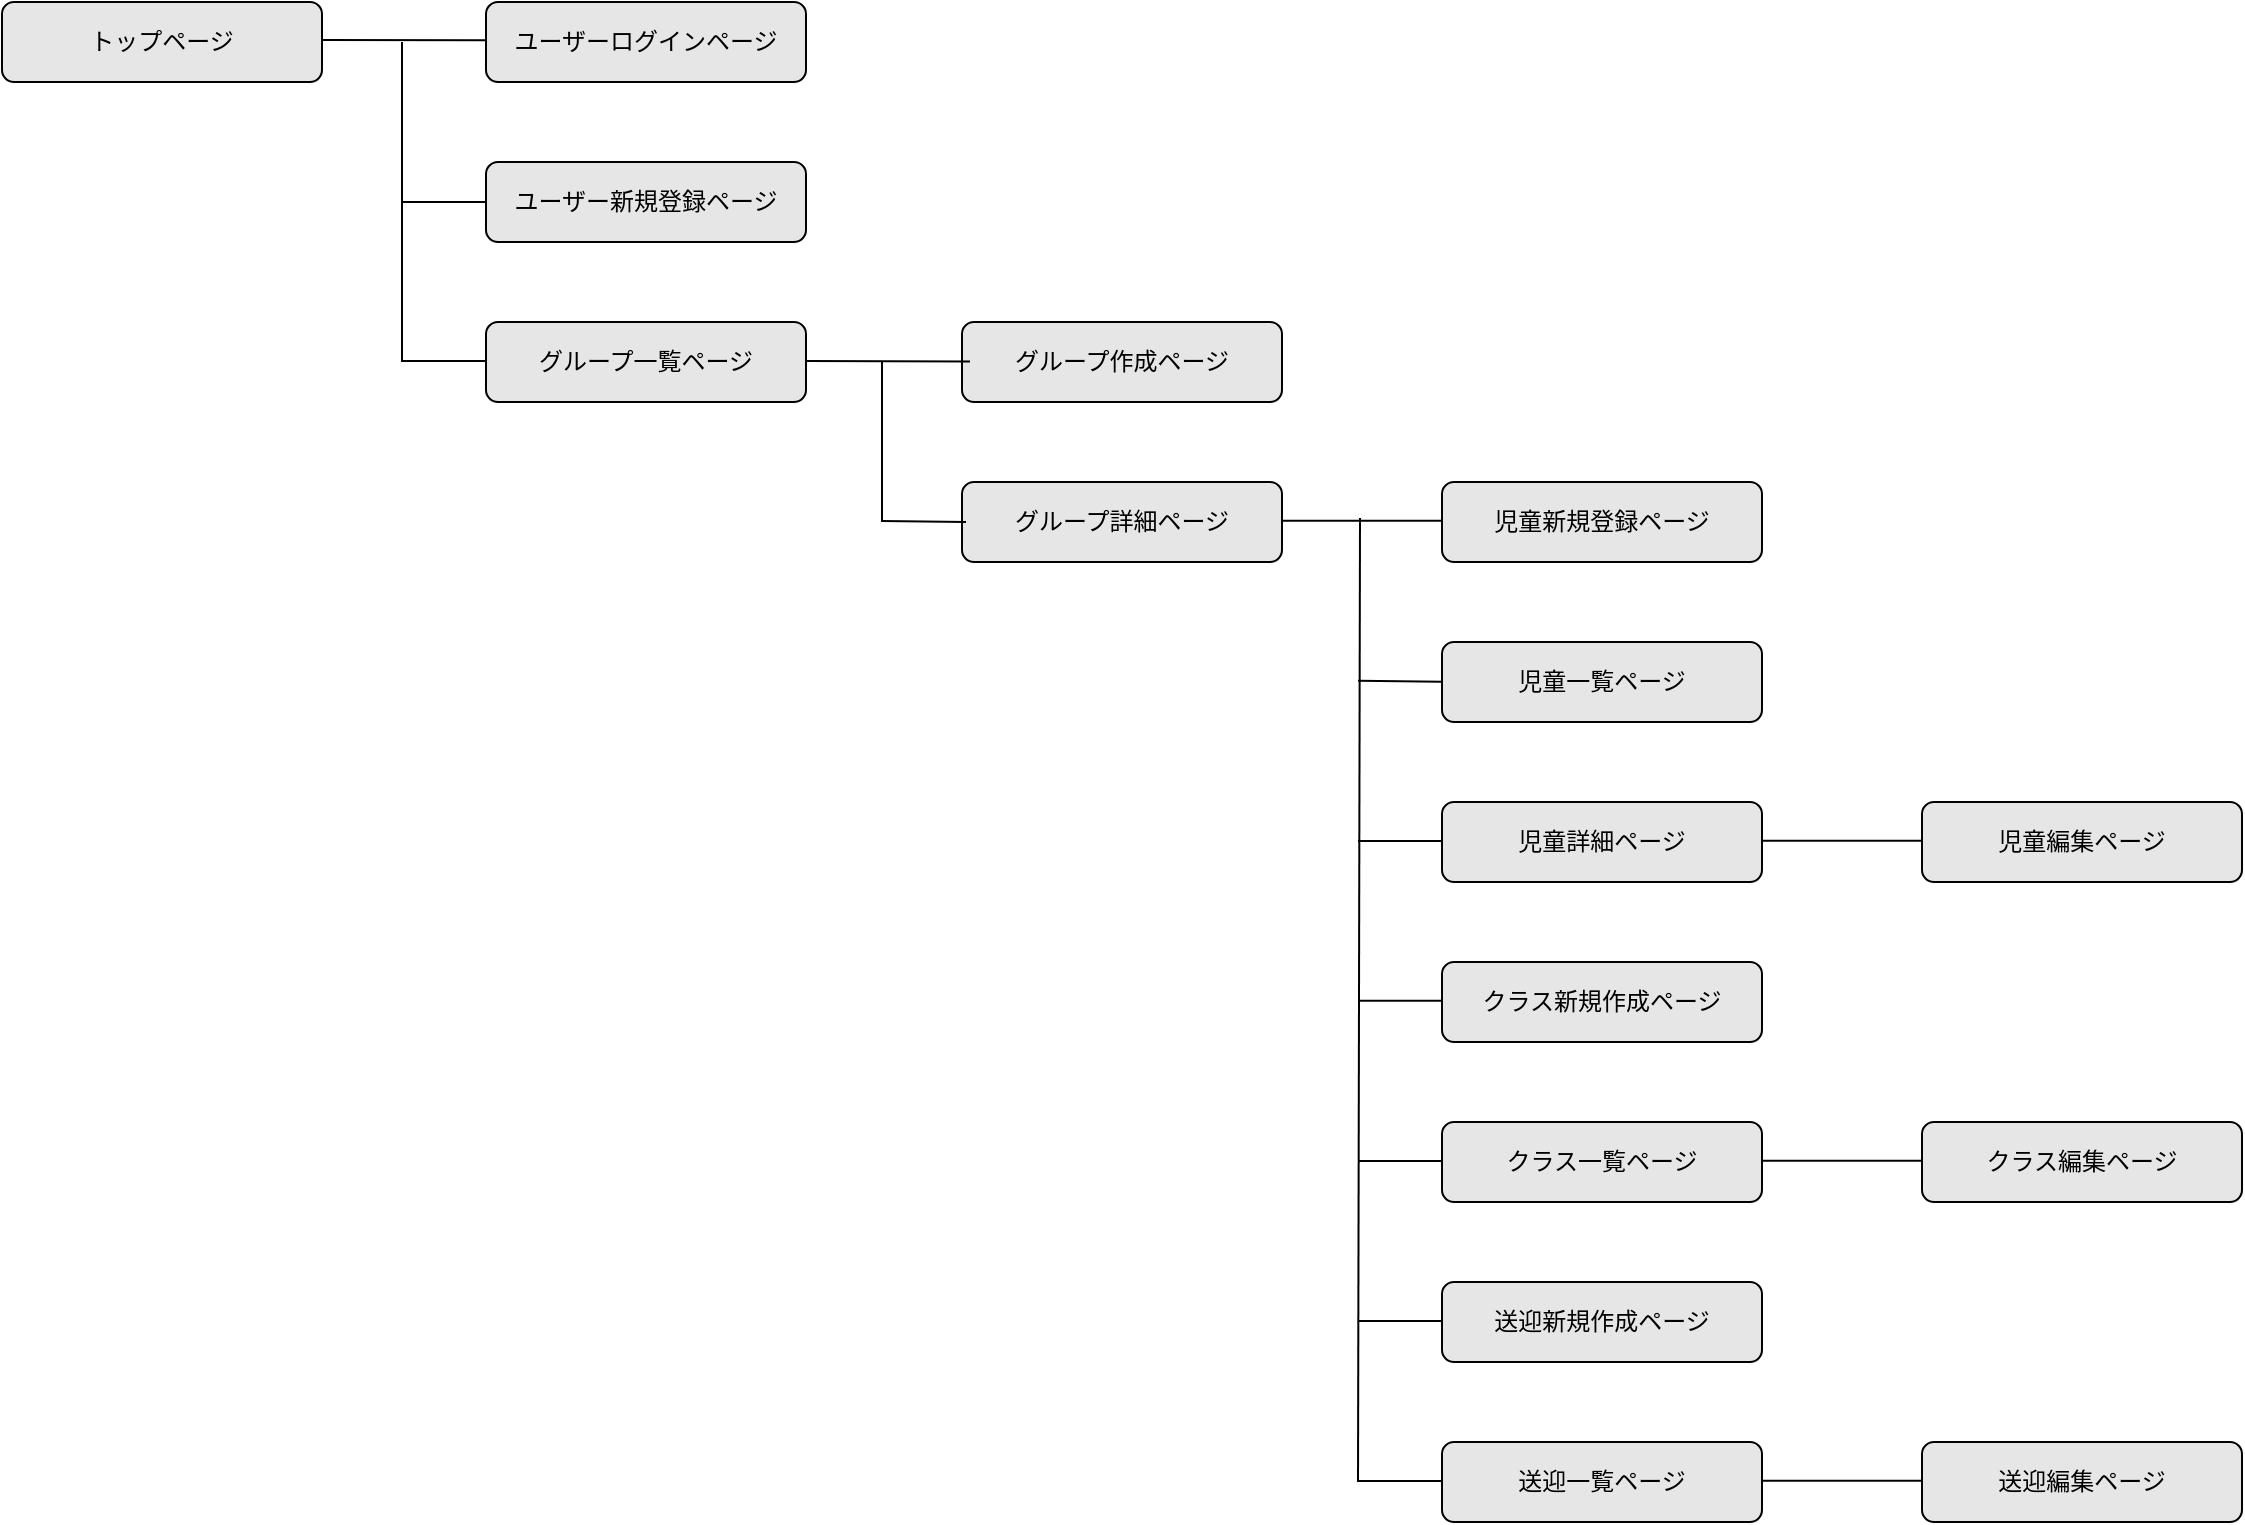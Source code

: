 <mxfile>
    <diagram id="7zO7y5w-HNMWgSmHB4d3" name="ページ1">
        <mxGraphModel dx="785" dy="711" grid="1" gridSize="10" guides="1" tooltips="1" connect="1" arrows="1" fold="1" page="1" pageScale="1" pageWidth="1169" pageHeight="827" background="#ffffff" math="0" shadow="0">
            <root>
                <mxCell id="0"/>
                <mxCell id="1" parent="0"/>
                <mxCell id="2" value="トップページ" style="rounded=1;whiteSpace=wrap;html=1;fillColor=#E6E6E6;fontColor=#000000;strokeWidth=1;strokeColor=#000000;movable=1;cloneable=1;deletable=1;snapToPoint=0;" parent="1" vertex="1">
                    <mxGeometry x="40" y="40" width="160" height="40" as="geometry"/>
                </mxCell>
                <mxCell id="3" value="グループ詳細ページ" style="rounded=1;whiteSpace=wrap;html=1;fillColor=#E6E6E6;fontColor=#000000;strokeWidth=1;strokeColor=#000000;movable=1;cloneable=1;deletable=1;snapToPoint=0;" parent="1" vertex="1">
                    <mxGeometry x="520" y="280" width="160" height="40" as="geometry"/>
                </mxCell>
                <mxCell id="4" value="ユーザー新規登録ページ" style="rounded=1;whiteSpace=wrap;html=1;fillColor=#E6E6E6;fontColor=#000000;strokeWidth=1;strokeColor=#000000;movable=1;cloneable=1;deletable=1;snapToPoint=0;" parent="1" vertex="1">
                    <mxGeometry x="282" y="120" width="160" height="40" as="geometry"/>
                </mxCell>
                <mxCell id="5" value="ユーザーログインページ" style="rounded=1;whiteSpace=wrap;html=1;fillColor=#E6E6E6;fontColor=#000000;strokeWidth=1;strokeColor=#000000;movable=1;cloneable=1;deletable=1;snapToPoint=0;" parent="1" vertex="1">
                    <mxGeometry x="282" y="40" width="160" height="40" as="geometry"/>
                </mxCell>
                <mxCell id="6" value="児童新規登録ページ" style="rounded=1;whiteSpace=wrap;html=1;fillColor=#E6E6E6;fontColor=#000000;strokeWidth=1;strokeColor=#000000;movable=1;cloneable=1;deletable=1;snapToPoint=0;" parent="1" vertex="1">
                    <mxGeometry x="760" y="280" width="160" height="40" as="geometry"/>
                </mxCell>
                <mxCell id="10" value="クラス一覧ページ" style="rounded=1;whiteSpace=wrap;html=1;fillColor=#E6E6E6;fontColor=#000000;strokeWidth=1;strokeColor=#000000;movable=1;cloneable=1;deletable=1;snapToPoint=0;" parent="1" vertex="1">
                    <mxGeometry x="760" y="600" width="160" height="40" as="geometry"/>
                </mxCell>
                <mxCell id="11" value="児童詳細ページ" style="rounded=1;whiteSpace=wrap;html=1;fillColor=#E6E6E6;fontColor=#000000;strokeWidth=1;strokeColor=#000000;movable=1;cloneable=1;deletable=1;snapToPoint=0;" parent="1" vertex="1">
                    <mxGeometry x="760" y="440" width="160" height="40" as="geometry"/>
                </mxCell>
                <mxCell id="12" value="送迎新規作成ページ" style="rounded=1;whiteSpace=wrap;html=1;fillColor=#E6E6E6;fontColor=#000000;strokeWidth=1;strokeColor=#000000;movable=1;cloneable=1;deletable=1;snapToPoint=0;" parent="1" vertex="1">
                    <mxGeometry x="760" y="680" width="160" height="40" as="geometry"/>
                </mxCell>
                <mxCell id="13" value="送迎一覧ページ" style="rounded=1;whiteSpace=wrap;html=1;fillColor=#E6E6E6;fontColor=#000000;strokeWidth=1;strokeColor=#000000;movable=1;cloneable=1;deletable=1;snapToPoint=0;" parent="1" vertex="1">
                    <mxGeometry x="760" y="760" width="160" height="40" as="geometry"/>
                </mxCell>
                <mxCell id="14" value="クラス新規作成ページ" style="rounded=1;whiteSpace=wrap;html=1;fillColor=#E6E6E6;fontColor=#000000;strokeWidth=1;strokeColor=#000000;movable=1;cloneable=1;deletable=1;snapToPoint=0;" parent="1" vertex="1">
                    <mxGeometry x="760" y="520" width="160" height="40" as="geometry"/>
                </mxCell>
                <mxCell id="15" value="送迎編集ページ" style="rounded=1;whiteSpace=wrap;html=1;fillColor=#E6E6E6;fontColor=#000000;strokeWidth=1;strokeColor=#000000;movable=1;cloneable=1;deletable=1;snapToPoint=0;" parent="1" vertex="1">
                    <mxGeometry x="1000" y="760" width="160" height="40" as="geometry"/>
                </mxCell>
                <mxCell id="16" value="クラス編集ページ" style="rounded=1;whiteSpace=wrap;html=1;fillColor=#E6E6E6;fontColor=#000000;strokeWidth=1;strokeColor=#000000;movable=1;cloneable=1;deletable=1;snapToPoint=0;" parent="1" vertex="1">
                    <mxGeometry x="1000" y="600" width="160" height="40" as="geometry"/>
                </mxCell>
                <mxCell id="18" value="児童編集ページ" style="rounded=1;whiteSpace=wrap;html=1;fillColor=#E6E6E6;fontColor=#000000;strokeWidth=1;strokeColor=#000000;movable=1;cloneable=1;deletable=1;snapToPoint=0;" parent="1" vertex="1">
                    <mxGeometry x="1000" y="440" width="160" height="40" as="geometry"/>
                </mxCell>
                <mxCell id="33" value="" style="endArrow=none;html=1;rounded=0;fontFamily=Helvetica;fontSize=12;fontColor=#000000;strokeColor=#000000;strokeWidth=1;" parent="1" edge="1">
                    <mxGeometry width="50" height="50" relative="1" as="geometry">
                        <mxPoint x="240" y="220" as="sourcePoint"/>
                        <mxPoint x="240" y="60" as="targetPoint"/>
                    </mxGeometry>
                </mxCell>
                <mxCell id="36" value="" style="endArrow=none;html=1;rounded=0;fontFamily=Helvetica;fontSize=12;fontColor=#000000;strokeColor=#000000;strokeWidth=1;entryX=0;entryY=0.5;entryDx=0;entryDy=0;exitX=1;exitY=0.5;exitDx=0;exitDy=0;" parent="1" edge="1">
                    <mxGeometry width="50" height="50" relative="1" as="geometry">
                        <mxPoint x="680" y="299.33" as="sourcePoint"/>
                        <mxPoint x="760" y="299.33" as="targetPoint"/>
                    </mxGeometry>
                </mxCell>
                <mxCell id="38" value="" style="endArrow=none;html=1;rounded=0;fontFamily=Helvetica;fontSize=12;fontColor=#000000;strokeColor=#000000;strokeWidth=1;entryX=0;entryY=0.5;entryDx=0;entryDy=0;exitX=1;exitY=0.5;exitDx=0;exitDy=0;" parent="1" edge="1">
                    <mxGeometry width="50" height="50" relative="1" as="geometry">
                        <mxPoint x="920" y="459.33" as="sourcePoint"/>
                        <mxPoint x="1000" y="459.33" as="targetPoint"/>
                    </mxGeometry>
                </mxCell>
                <mxCell id="39" value="" style="endArrow=none;html=1;rounded=0;fontFamily=Helvetica;fontSize=12;fontColor=#000000;strokeColor=#000000;strokeWidth=1;entryX=0;entryY=0.5;entryDx=0;entryDy=0;exitX=1;exitY=0.5;exitDx=0;exitDy=0;" parent="1" edge="1">
                    <mxGeometry width="50" height="50" relative="1" as="geometry">
                        <mxPoint x="920" y="619.33" as="sourcePoint"/>
                        <mxPoint x="1000" y="619.33" as="targetPoint"/>
                    </mxGeometry>
                </mxCell>
                <mxCell id="40" value="" style="endArrow=none;html=1;rounded=0;fontFamily=Helvetica;fontSize=12;fontColor=#000000;strokeColor=#000000;strokeWidth=1;entryX=0;entryY=0.5;entryDx=0;entryDy=0;exitX=1;exitY=0.5;exitDx=0;exitDy=0;" parent="1" edge="1">
                    <mxGeometry width="50" height="50" relative="1" as="geometry">
                        <mxPoint x="920" y="779.33" as="sourcePoint"/>
                        <mxPoint x="1000" y="779.33" as="targetPoint"/>
                    </mxGeometry>
                </mxCell>
                <mxCell id="49" value="" style="endArrow=none;html=1;rounded=0;fontFamily=Helvetica;fontSize=12;fontColor=#000000;strokeColor=#000000;strokeWidth=1;" parent="1" edge="1">
                    <mxGeometry width="50" height="50" relative="1" as="geometry">
                        <mxPoint x="718" y="780" as="sourcePoint"/>
                        <mxPoint x="719" y="298" as="targetPoint"/>
                    </mxGeometry>
                </mxCell>
                <mxCell id="50" value="" style="endArrow=none;html=1;rounded=0;fontFamily=Helvetica;fontSize=12;fontColor=#000000;strokeColor=#000000;strokeWidth=1;entryX=0;entryY=0.5;entryDx=0;entryDy=0;" parent="1" target="4" edge="1">
                    <mxGeometry width="50" height="50" relative="1" as="geometry">
                        <mxPoint x="240" y="140" as="sourcePoint"/>
                        <mxPoint x="518" y="228" as="targetPoint"/>
                    </mxGeometry>
                </mxCell>
                <mxCell id="51" value="" style="endArrow=none;html=1;rounded=0;fontFamily=Helvetica;fontSize=12;fontColor=#000000;strokeColor=#000000;strokeWidth=1;entryX=0;entryY=0.5;entryDx=0;entryDy=0;" parent="1" edge="1">
                    <mxGeometry width="50" height="50" relative="1" as="geometry">
                        <mxPoint x="480" y="299.55" as="sourcePoint"/>
                        <mxPoint x="522" y="299.99" as="targetPoint"/>
                    </mxGeometry>
                </mxCell>
                <mxCell id="52" value="" style="endArrow=none;html=1;rounded=0;fontFamily=Helvetica;fontSize=12;fontColor=#000000;strokeColor=#000000;strokeWidth=1;entryX=0;entryY=0.5;entryDx=0;entryDy=0;" parent="1" edge="1">
                    <mxGeometry width="50" height="50" relative="1" as="geometry">
                        <mxPoint x="718" y="459.44" as="sourcePoint"/>
                        <mxPoint x="760" y="459.44" as="targetPoint"/>
                    </mxGeometry>
                </mxCell>
                <mxCell id="53" value="" style="endArrow=none;html=1;rounded=0;fontFamily=Helvetica;fontSize=12;fontColor=#000000;strokeColor=#000000;strokeWidth=1;entryX=0;entryY=0.5;entryDx=0;entryDy=0;" parent="1" edge="1">
                    <mxGeometry width="50" height="50" relative="1" as="geometry">
                        <mxPoint x="718" y="619.44" as="sourcePoint"/>
                        <mxPoint x="760" y="619.44" as="targetPoint"/>
                    </mxGeometry>
                </mxCell>
                <mxCell id="54" value="" style="endArrow=none;html=1;rounded=0;fontFamily=Helvetica;fontSize=12;fontColor=#000000;strokeColor=#000000;strokeWidth=1;entryX=0;entryY=0.5;entryDx=0;entryDy=0;" parent="1" edge="1">
                    <mxGeometry width="50" height="50" relative="1" as="geometry">
                        <mxPoint x="718" y="699.44" as="sourcePoint"/>
                        <mxPoint x="760" y="699.44" as="targetPoint"/>
                    </mxGeometry>
                </mxCell>
                <mxCell id="56" value="" style="endArrow=none;html=1;rounded=0;fontFamily=Helvetica;fontSize=12;fontColor=#000000;strokeColor=#000000;strokeWidth=1;entryX=0;entryY=0.5;entryDx=0;entryDy=0;" parent="1" edge="1">
                    <mxGeometry width="50" height="50" relative="1" as="geometry">
                        <mxPoint x="718" y="779.44" as="sourcePoint"/>
                        <mxPoint x="760" y="779.44" as="targetPoint"/>
                    </mxGeometry>
                </mxCell>
                <mxCell id="60" value="" style="endArrow=none;html=1;rounded=0;fontFamily=Helvetica;fontSize=12;fontColor=#000000;strokeColor=#000000;strokeWidth=1;entryX=0;entryY=0.5;entryDx=0;entryDy=0;" parent="1" edge="1">
                    <mxGeometry width="50" height="50" relative="1" as="geometry">
                        <mxPoint x="718.0" y="539.41" as="sourcePoint"/>
                        <mxPoint x="760" y="539.41" as="targetPoint"/>
                    </mxGeometry>
                </mxCell>
                <mxCell id="61" value="グループ一覧ページ" style="rounded=1;whiteSpace=wrap;html=1;fillColor=#E6E6E6;fontColor=#000000;strokeWidth=1;strokeColor=#000000;movable=1;cloneable=1;deletable=1;snapToPoint=0;" parent="1" vertex="1">
                    <mxGeometry x="282" y="200" width="160" height="40" as="geometry"/>
                </mxCell>
                <mxCell id="62" value="グループ作成ページ" style="rounded=1;whiteSpace=wrap;html=1;fillColor=#E6E6E6;fontColor=#000000;strokeWidth=1;strokeColor=#000000;movable=1;cloneable=1;deletable=1;snapToPoint=0;" parent="1" vertex="1">
                    <mxGeometry x="520" y="200" width="160" height="40" as="geometry"/>
                </mxCell>
                <mxCell id="63" value="" style="endArrow=none;html=1;rounded=0;fontFamily=Helvetica;fontSize=12;fontColor=#000000;strokeColor=#000000;strokeWidth=1;entryX=0;entryY=0.5;entryDx=0;entryDy=0;" parent="1" edge="1">
                    <mxGeometry width="50" height="50" relative="1" as="geometry">
                        <mxPoint x="200" y="59" as="sourcePoint"/>
                        <mxPoint x="282.0" y="59.17" as="targetPoint"/>
                    </mxGeometry>
                </mxCell>
                <mxCell id="64" value="" style="endArrow=none;html=1;rounded=0;fontFamily=Helvetica;fontSize=12;fontColor=#000000;strokeColor=#000000;strokeWidth=1;entryX=0;entryY=0.5;entryDx=0;entryDy=0;" parent="1" edge="1">
                    <mxGeometry width="50" height="50" relative="1" as="geometry">
                        <mxPoint x="442" y="219.55" as="sourcePoint"/>
                        <mxPoint x="524.0" y="219.72" as="targetPoint"/>
                    </mxGeometry>
                </mxCell>
                <mxCell id="65" value="" style="endArrow=none;html=1;rounded=0;fontFamily=Helvetica;fontSize=12;fontColor=#000000;strokeColor=#000000;strokeWidth=1;entryX=0;entryY=0.5;entryDx=0;entryDy=0;" parent="1" edge="1">
                    <mxGeometry width="50" height="50" relative="1" as="geometry">
                        <mxPoint x="240" y="219.55" as="sourcePoint"/>
                        <mxPoint x="282" y="219.55" as="targetPoint"/>
                    </mxGeometry>
                </mxCell>
                <mxCell id="67" value="児童一覧ページ" style="rounded=1;whiteSpace=wrap;html=1;fillColor=#E6E6E6;fontColor=#000000;strokeWidth=1;strokeColor=#000000;movable=1;cloneable=1;deletable=1;snapToPoint=0;" parent="1" vertex="1">
                    <mxGeometry x="760" y="360" width="160" height="40" as="geometry"/>
                </mxCell>
                <mxCell id="68" value="" style="endArrow=none;html=1;rounded=0;fontFamily=Helvetica;fontSize=12;fontColor=#000000;strokeColor=#000000;strokeWidth=1;entryX=0;entryY=0.5;entryDx=0;entryDy=0;" parent="1" edge="1">
                    <mxGeometry width="50" height="50" relative="1" as="geometry">
                        <mxPoint x="718" y="379.41" as="sourcePoint"/>
                        <mxPoint x="760" y="379.85" as="targetPoint"/>
                    </mxGeometry>
                </mxCell>
                <mxCell id="69" value="" style="endArrow=none;html=1;rounded=0;fontFamily=Helvetica;fontSize=12;fontColor=#000000;strokeColor=#000000;strokeWidth=1;" parent="1" edge="1">
                    <mxGeometry width="50" height="50" relative="1" as="geometry">
                        <mxPoint x="480" y="300" as="sourcePoint"/>
                        <mxPoint x="480" y="220" as="targetPoint"/>
                    </mxGeometry>
                </mxCell>
            </root>
        </mxGraphModel>
    </diagram>
</mxfile>